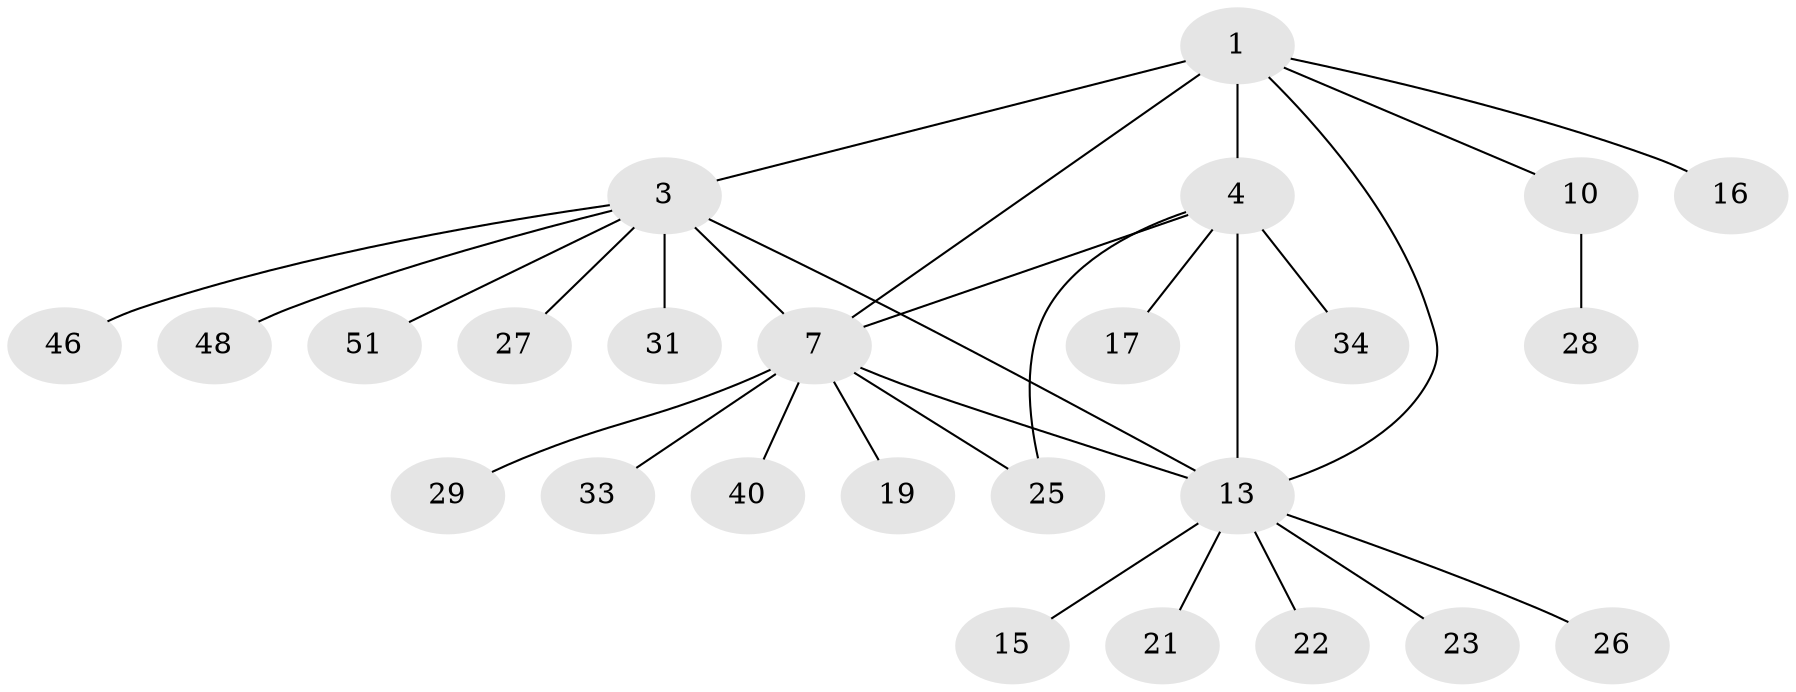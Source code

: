 // original degree distribution, {5: 0.031746031746031744, 3: 0.047619047619047616, 10: 0.031746031746031744, 7: 0.031746031746031744, 9: 0.015873015873015872, 4: 0.031746031746031744, 8: 0.015873015873015872, 6: 0.047619047619047616, 2: 0.14285714285714285, 1: 0.6031746031746031}
// Generated by graph-tools (version 1.1) at 2025/19/03/04/25 18:19:38]
// undirected, 25 vertices, 30 edges
graph export_dot {
graph [start="1"]
  node [color=gray90,style=filled];
  1 [super="+11+2"];
  3 [super="+35"];
  4 [super="+5+30+6"];
  7 [super="+8"];
  10 [super="+20+49+41"];
  13 [super="+14+57+38+45"];
  15;
  16;
  17;
  19;
  21 [super="+59"];
  22;
  23 [super="+56"];
  25;
  26 [super="+36"];
  27;
  28 [super="+37+43"];
  29;
  31;
  33;
  34;
  40;
  46 [super="+54"];
  48;
  51;
  1 -- 3 [weight=2];
  1 -- 4 [weight=2];
  1 -- 16;
  1 -- 7;
  1 -- 10 [weight=2];
  1 -- 13;
  3 -- 7;
  3 -- 13;
  3 -- 27;
  3 -- 31;
  3 -- 46;
  3 -- 48;
  3 -- 51;
  4 -- 25;
  4 -- 34;
  4 -- 13 [weight=2];
  4 -- 17;
  4 -- 7;
  7 -- 33;
  7 -- 40;
  7 -- 13;
  7 -- 19;
  7 -- 25;
  7 -- 29;
  10 -- 28;
  13 -- 15 [weight=2];
  13 -- 23;
  13 -- 21;
  13 -- 22;
  13 -- 26;
}

